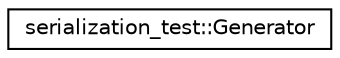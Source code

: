 digraph G
{
  edge [fontname="Helvetica",fontsize="10",labelfontname="Helvetica",labelfontsize="10"];
  node [fontname="Helvetica",fontsize="10",shape=record];
  rankdir="LR";
  Node1 [label="serialization_test::Generator",height=0.2,width=0.4,color="black", fillcolor="white", style="filled",URL="$classserialization__test_1_1_generator.html"];
}
